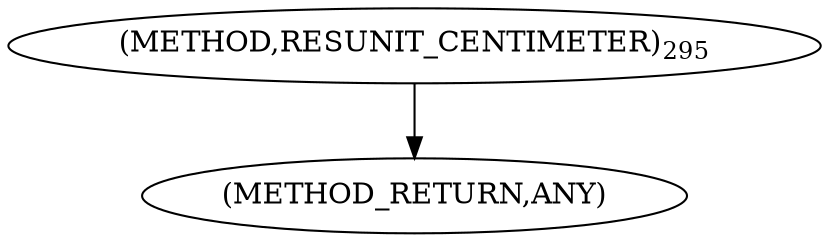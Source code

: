 digraph "RESUNIT_CENTIMETER" {  
"100218" [label = <(METHOD,RESUNIT_CENTIMETER)<SUB>295</SUB>> ]
"100219" [label = <(METHOD_RETURN,ANY)> ]
  "100218" -> "100219" 
}
